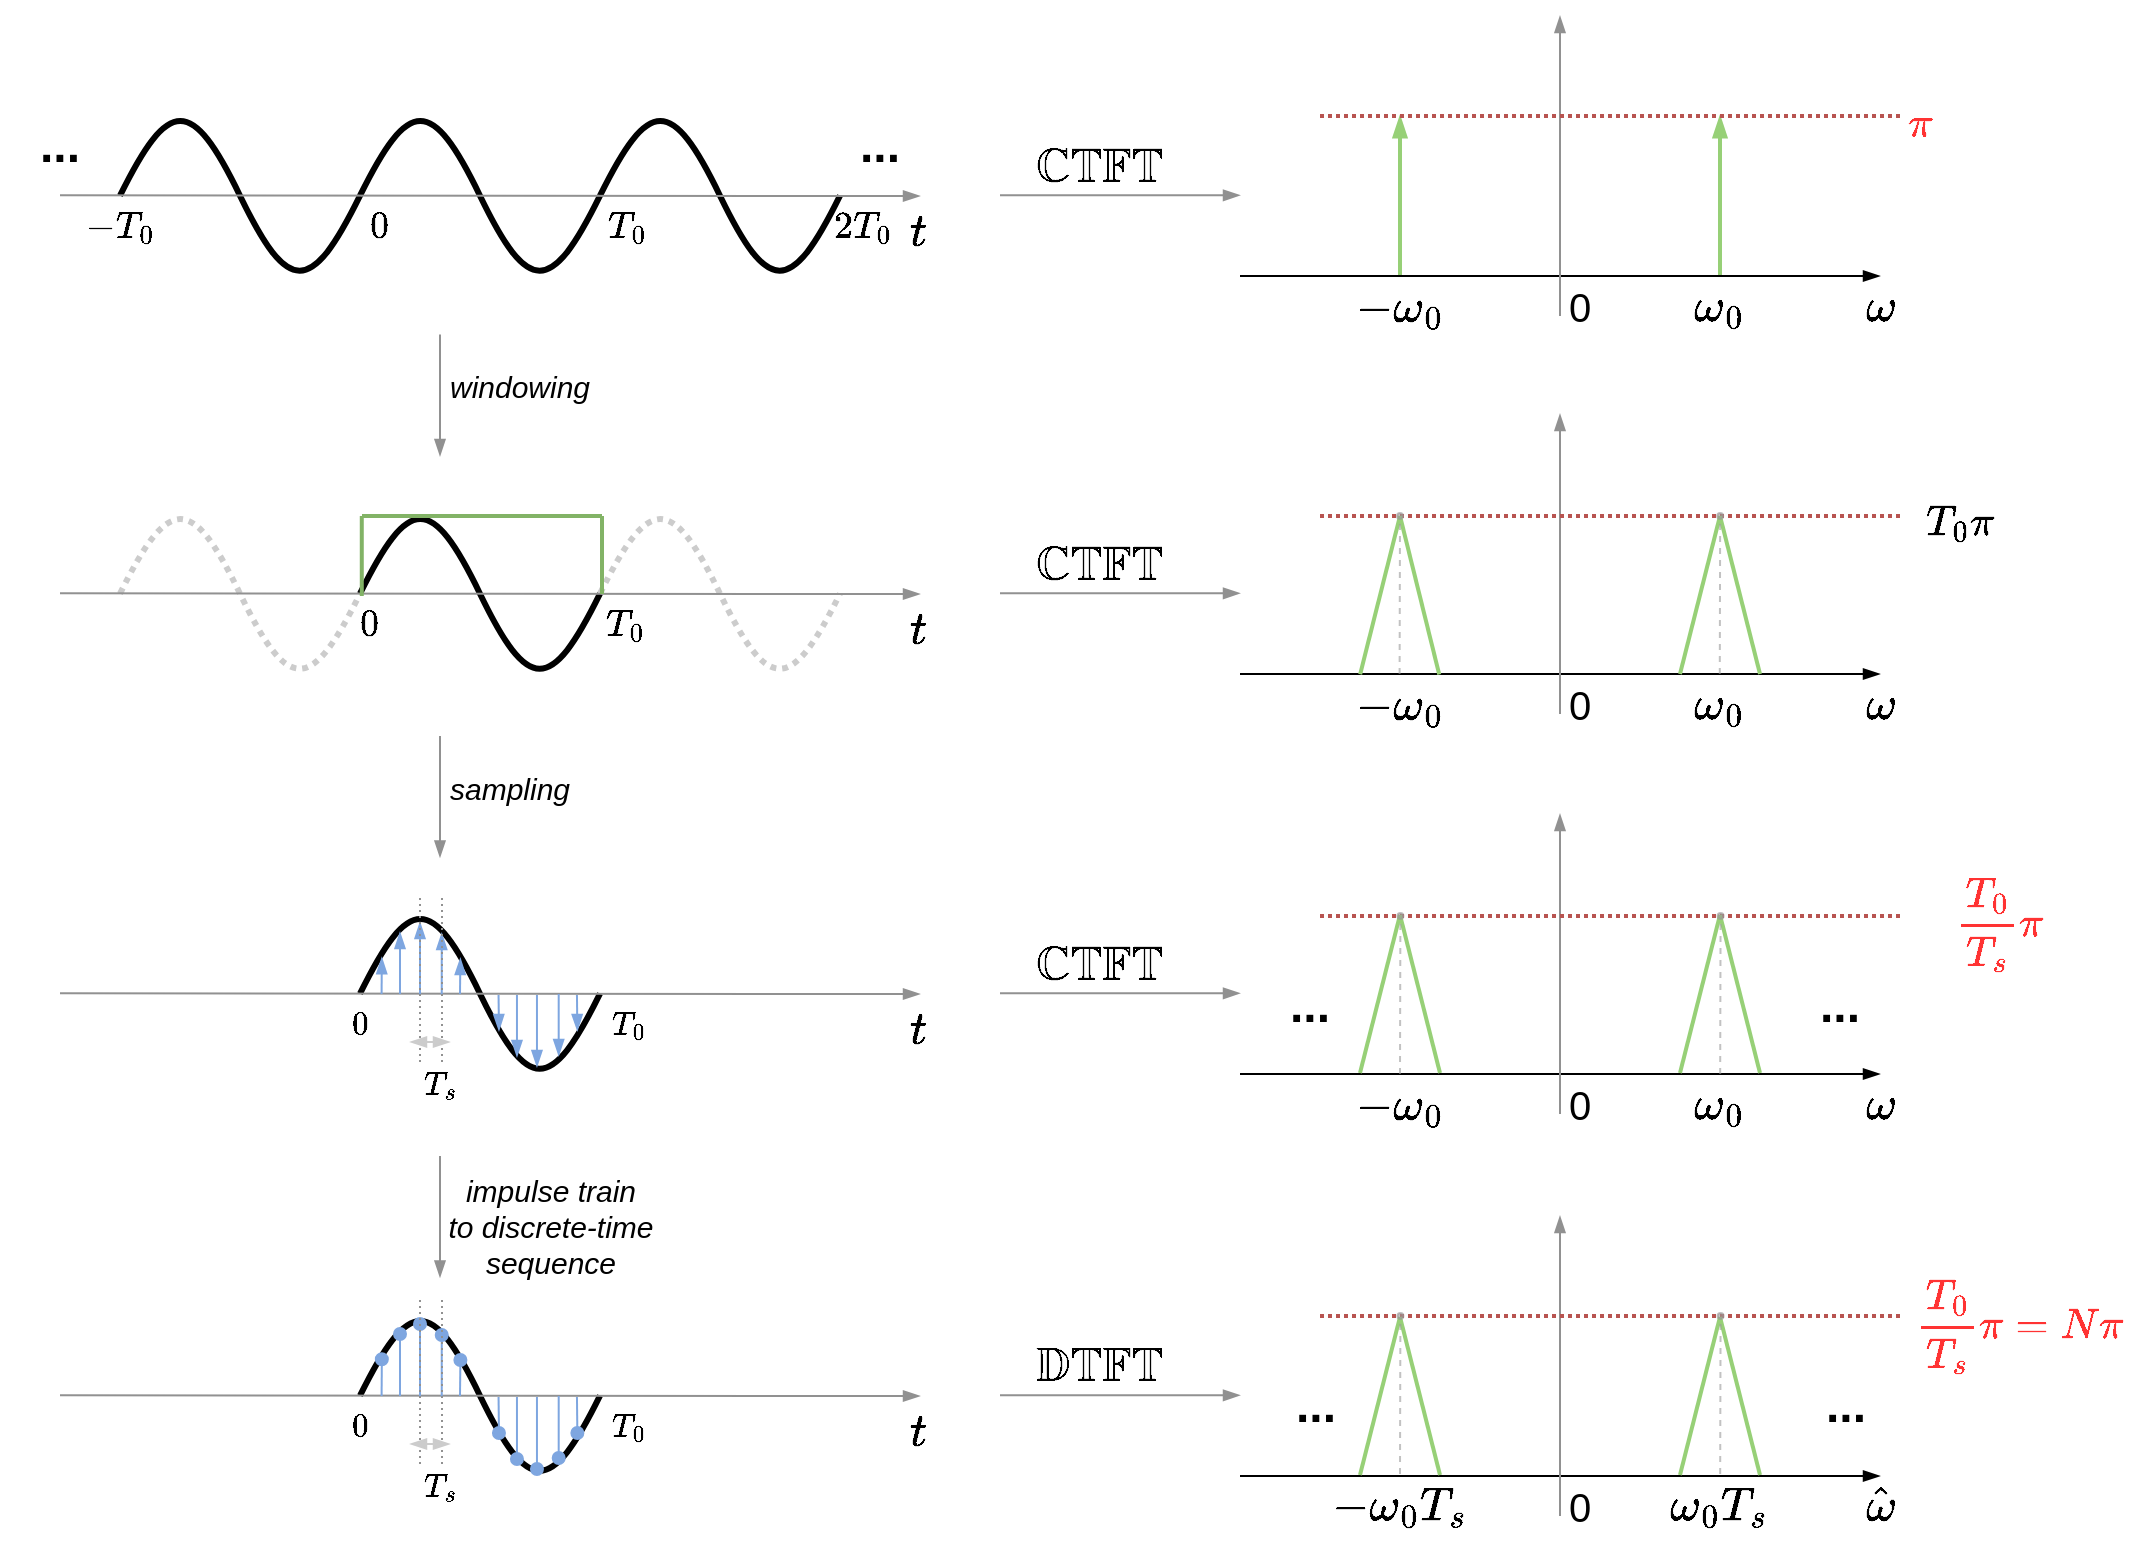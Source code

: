 <mxfile version="24.7.8">
  <diagram name="Page-1" id="kygFFd9STtXj5JH_N3mj">
    <mxGraphModel dx="1685" dy="1003" grid="1" gridSize="10" guides="1" tooltips="1" connect="1" arrows="1" fold="1" page="1" pageScale="1" pageWidth="850" pageHeight="1100" math="1" shadow="0">
      <root>
        <mxCell id="0" />
        <mxCell id="1" parent="0" />
        <mxCell id="BSecliJgVKlYDWdbfUVO-1" value="" style="pointerEvents=1;verticalLabelPosition=bottom;shadow=0;dashed=0;align=center;html=1;verticalAlign=top;shape=mxgraph.electrical.waveforms.sine_wave;strokeWidth=3;" parent="1" vertex="1">
          <mxGeometry x="80" y="230" width="120" height="100" as="geometry" />
        </mxCell>
        <mxCell id="BSecliJgVKlYDWdbfUVO-2" value="" style="pointerEvents=1;verticalLabelPosition=bottom;shadow=0;dashed=0;align=center;html=1;verticalAlign=top;shape=mxgraph.electrical.waveforms.sine_wave;strokeWidth=3;" parent="1" vertex="1">
          <mxGeometry x="200" y="230" width="120" height="100" as="geometry" />
        </mxCell>
        <mxCell id="BSecliJgVKlYDWdbfUVO-3" value="" style="pointerEvents=1;verticalLabelPosition=bottom;shadow=0;dashed=0;align=center;html=1;verticalAlign=top;shape=mxgraph.electrical.waveforms.sine_wave;strokeWidth=3;" parent="1" vertex="1">
          <mxGeometry x="320" y="230" width="120" height="100" as="geometry" />
        </mxCell>
        <mxCell id="BSecliJgVKlYDWdbfUVO-4" value="" style="endArrow=blockThin;html=1;rounded=0;endFill=1;strokeWidth=2;strokeColor=#97D077;" parent="1" edge="1">
          <mxGeometry width="50" height="50" relative="1" as="geometry">
            <mxPoint x="720" y="320" as="sourcePoint" />
            <mxPoint x="720" y="240" as="targetPoint" />
          </mxGeometry>
        </mxCell>
        <mxCell id="BSecliJgVKlYDWdbfUVO-5" value="" style="endArrow=blockThin;html=1;rounded=0;endFill=1;strokeWidth=2;strokeColor=#97D077;" parent="1" edge="1">
          <mxGeometry width="50" height="50" relative="1" as="geometry">
            <mxPoint x="880" y="320" as="sourcePoint" />
            <mxPoint x="880" y="240" as="targetPoint" />
          </mxGeometry>
        </mxCell>
        <mxCell id="BSecliJgVKlYDWdbfUVO-6" value="" style="endArrow=blockThin;html=1;rounded=0;endFill=1;" parent="1" edge="1">
          <mxGeometry width="50" height="50" relative="1" as="geometry">
            <mxPoint x="640" y="320" as="sourcePoint" />
            <mxPoint x="960" y="320" as="targetPoint" />
          </mxGeometry>
        </mxCell>
        <mxCell id="BSecliJgVKlYDWdbfUVO-7" value="" style="endArrow=blockThin;html=1;rounded=0;endFill=1;strokeColor=#919191;" parent="1" edge="1">
          <mxGeometry width="50" height="50" relative="1" as="geometry">
            <mxPoint x="520" y="279.66" as="sourcePoint" />
            <mxPoint x="640" y="279.66" as="targetPoint" />
          </mxGeometry>
        </mxCell>
        <mxCell id="BSecliJgVKlYDWdbfUVO-9" value="&lt;font color=&quot;#ff3333&quot; style=&quot;font-size: 18px;&quot;&gt;$$\pi$$&lt;/font&gt;" style="text;html=1;align=center;verticalAlign=middle;whiteSpace=wrap;rounded=0;" parent="1" vertex="1">
          <mxGeometry x="950" y="230" width="60" height="30" as="geometry" />
        </mxCell>
        <mxCell id="BSecliJgVKlYDWdbfUVO-10" value="" style="endArrow=blockThin;html=1;rounded=0;strokeColor=#919191;endFill=1;" parent="1" edge="1">
          <mxGeometry width="50" height="50" relative="1" as="geometry">
            <mxPoint x="800" y="340" as="sourcePoint" />
            <mxPoint x="800" y="190" as="targetPoint" />
          </mxGeometry>
        </mxCell>
        <mxCell id="BSecliJgVKlYDWdbfUVO-11" value="&lt;font style=&quot;font-size: 20px;&quot;&gt;0&lt;/font&gt;" style="text;html=1;align=center;verticalAlign=middle;whiteSpace=wrap;rounded=0;" parent="1" vertex="1">
          <mxGeometry x="780" y="320" width="60" height="30" as="geometry" />
        </mxCell>
        <mxCell id="BSecliJgVKlYDWdbfUVO-12" value="&lt;font style=&quot;font-size: 20px;&quot;&gt;$$-\omega_0$$&lt;/font&gt;" style="text;html=1;align=center;verticalAlign=middle;whiteSpace=wrap;rounded=0;" parent="1" vertex="1">
          <mxGeometry x="690" y="320" width="60" height="30" as="geometry" />
        </mxCell>
        <mxCell id="BSecliJgVKlYDWdbfUVO-13" value="&lt;font style=&quot;font-size: 20px;&quot;&gt;$$\omega_0$$&lt;/font&gt;" style="text;html=1;align=center;verticalAlign=middle;whiteSpace=wrap;rounded=0;" parent="1" vertex="1">
          <mxGeometry x="850" y="320" width="60" height="30" as="geometry" />
        </mxCell>
        <mxCell id="BSecliJgVKlYDWdbfUVO-14" value="&lt;font style=&quot;font-size: 20px;&quot;&gt;$$\omega$$&lt;/font&gt;" style="text;html=1;align=center;verticalAlign=middle;whiteSpace=wrap;rounded=0;" parent="1" vertex="1">
          <mxGeometry x="930" y="320" width="60" height="30" as="geometry" />
        </mxCell>
        <mxCell id="BSecliJgVKlYDWdbfUVO-15" value="" style="endArrow=blockThin;html=1;rounded=0;endFill=1;strokeColor=#919191;" parent="1" edge="1">
          <mxGeometry width="50" height="50" relative="1" as="geometry">
            <mxPoint x="50" y="279.66" as="sourcePoint" />
            <mxPoint x="480" y="280" as="targetPoint" />
          </mxGeometry>
        </mxCell>
        <mxCell id="BSecliJgVKlYDWdbfUVO-16" value="&lt;font style=&quot;font-size: 20px;&quot;&gt;$$t$$&lt;/font&gt;" style="text;html=1;align=center;verticalAlign=middle;whiteSpace=wrap;rounded=0;" parent="1" vertex="1">
          <mxGeometry x="449" y="282" width="60" height="30" as="geometry" />
        </mxCell>
        <mxCell id="BSecliJgVKlYDWdbfUVO-17" value="&lt;font style=&quot;font-size: 20px;&quot;&gt;$$\mathbb{CTFT}$$&lt;/font&gt;" style="text;html=1;align=center;verticalAlign=middle;whiteSpace=wrap;rounded=0;" parent="1" vertex="1">
          <mxGeometry x="540" y="250" width="60" height="30" as="geometry" />
        </mxCell>
        <mxCell id="BSecliJgVKlYDWdbfUVO-18" value="" style="pointerEvents=1;verticalLabelPosition=bottom;shadow=0;dashed=1;align=center;html=1;verticalAlign=top;shape=mxgraph.electrical.waveforms.sine_wave;strokeWidth=3;strokeColor=#CCCCCC;dashPattern=1 1;" parent="1" vertex="1">
          <mxGeometry x="80" y="429" width="120" height="100" as="geometry" />
        </mxCell>
        <mxCell id="BSecliJgVKlYDWdbfUVO-19" value="" style="pointerEvents=1;verticalLabelPosition=bottom;shadow=0;dashed=0;align=center;html=1;verticalAlign=top;shape=mxgraph.electrical.waveforms.sine_wave;strokeWidth=3;" parent="1" vertex="1">
          <mxGeometry x="200" y="429" width="120" height="100" as="geometry" />
        </mxCell>
        <mxCell id="BSecliJgVKlYDWdbfUVO-20" value="" style="pointerEvents=1;verticalLabelPosition=bottom;shadow=0;dashed=1;align=center;html=1;verticalAlign=top;shape=mxgraph.electrical.waveforms.sine_wave;strokeWidth=3;strokeColor=#CCCCCC;dashPattern=1 1;" parent="1" vertex="1">
          <mxGeometry x="320" y="429" width="120" height="100" as="geometry" />
        </mxCell>
        <mxCell id="BSecliJgVKlYDWdbfUVO-23" value="" style="endArrow=blockThin;html=1;rounded=0;endFill=1;" parent="1" edge="1">
          <mxGeometry width="50" height="50" relative="1" as="geometry">
            <mxPoint x="640" y="519" as="sourcePoint" />
            <mxPoint x="960" y="519" as="targetPoint" />
          </mxGeometry>
        </mxCell>
        <mxCell id="BSecliJgVKlYDWdbfUVO-24" value="" style="endArrow=blockThin;html=1;rounded=0;endFill=1;strokeColor=#919191;" parent="1" edge="1">
          <mxGeometry width="50" height="50" relative="1" as="geometry">
            <mxPoint x="520" y="478.66" as="sourcePoint" />
            <mxPoint x="640" y="478.66" as="targetPoint" />
          </mxGeometry>
        </mxCell>
        <mxCell id="BSecliJgVKlYDWdbfUVO-26" value="&lt;font style=&quot;font-size: 18px;&quot;&gt;$$T_0\pi$$&lt;/font&gt;" style="text;html=1;align=center;verticalAlign=middle;whiteSpace=wrap;rounded=0;" parent="1" vertex="1">
          <mxGeometry x="970" y="429" width="60" height="30" as="geometry" />
        </mxCell>
        <mxCell id="BSecliJgVKlYDWdbfUVO-27" value="" style="endArrow=blockThin;html=1;rounded=0;strokeColor=#919191;endFill=1;" parent="1" edge="1">
          <mxGeometry width="50" height="50" relative="1" as="geometry">
            <mxPoint x="800" y="539" as="sourcePoint" />
            <mxPoint x="800" y="389" as="targetPoint" />
          </mxGeometry>
        </mxCell>
        <mxCell id="BSecliJgVKlYDWdbfUVO-28" value="&lt;font style=&quot;font-size: 20px;&quot;&gt;0&lt;/font&gt;" style="text;html=1;align=center;verticalAlign=middle;whiteSpace=wrap;rounded=0;" parent="1" vertex="1">
          <mxGeometry x="780" y="519" width="60" height="30" as="geometry" />
        </mxCell>
        <mxCell id="BSecliJgVKlYDWdbfUVO-29" value="&lt;font style=&quot;font-size: 20px;&quot;&gt;$$-\omega_0$$&lt;/font&gt;" style="text;html=1;align=center;verticalAlign=middle;whiteSpace=wrap;rounded=0;" parent="1" vertex="1">
          <mxGeometry x="690" y="519" width="60" height="30" as="geometry" />
        </mxCell>
        <mxCell id="BSecliJgVKlYDWdbfUVO-30" value="&lt;font style=&quot;font-size: 20px;&quot;&gt;$$\omega_0$$&lt;/font&gt;" style="text;html=1;align=center;verticalAlign=middle;whiteSpace=wrap;rounded=0;" parent="1" vertex="1">
          <mxGeometry x="850" y="519" width="60" height="30" as="geometry" />
        </mxCell>
        <mxCell id="BSecliJgVKlYDWdbfUVO-31" value="&lt;font style=&quot;font-size: 20px;&quot;&gt;$$\omega$$&lt;/font&gt;" style="text;html=1;align=center;verticalAlign=middle;whiteSpace=wrap;rounded=0;" parent="1" vertex="1">
          <mxGeometry x="930" y="519" width="60" height="30" as="geometry" />
        </mxCell>
        <mxCell id="BSecliJgVKlYDWdbfUVO-32" value="" style="endArrow=blockThin;html=1;rounded=0;endFill=1;strokeColor=#919191;" parent="1" edge="1">
          <mxGeometry width="50" height="50" relative="1" as="geometry">
            <mxPoint x="50" y="478.66" as="sourcePoint" />
            <mxPoint x="480" y="479" as="targetPoint" />
          </mxGeometry>
        </mxCell>
        <mxCell id="BSecliJgVKlYDWdbfUVO-33" value="&lt;font style=&quot;font-size: 20px;&quot;&gt;$$t$$&lt;/font&gt;" style="text;html=1;align=center;verticalAlign=middle;whiteSpace=wrap;rounded=0;" parent="1" vertex="1">
          <mxGeometry x="449" y="481" width="60" height="30" as="geometry" />
        </mxCell>
        <mxCell id="BSecliJgVKlYDWdbfUVO-34" value="&lt;font style=&quot;font-size: 20px;&quot;&gt;$$\mathbb{CTFT}$$&lt;/font&gt;" style="text;html=1;align=center;verticalAlign=middle;whiteSpace=wrap;rounded=0;" parent="1" vertex="1">
          <mxGeometry x="540" y="449" width="60" height="30" as="geometry" />
        </mxCell>
        <mxCell id="BSecliJgVKlYDWdbfUVO-35" value="" style="endArrow=none;html=1;rounded=0;fillColor=#d5e8d4;strokeColor=#82b366;strokeWidth=2;" parent="1" edge="1">
          <mxGeometry width="50" height="50" relative="1" as="geometry">
            <mxPoint x="201" y="440" as="sourcePoint" />
            <mxPoint x="321" y="440" as="targetPoint" />
          </mxGeometry>
        </mxCell>
        <mxCell id="BSecliJgVKlYDWdbfUVO-37" value="" style="endArrow=none;html=1;rounded=0;fillColor=#d5e8d4;strokeColor=#82b366;strokeWidth=2;" parent="1" edge="1">
          <mxGeometry width="50" height="50" relative="1" as="geometry">
            <mxPoint x="200.89" y="480" as="sourcePoint" />
            <mxPoint x="200.89" y="440" as="targetPoint" />
          </mxGeometry>
        </mxCell>
        <mxCell id="BSecliJgVKlYDWdbfUVO-38" value="" style="endArrow=none;html=1;rounded=0;fillColor=#d5e8d4;strokeColor=#82b366;strokeWidth=2;" parent="1" edge="1">
          <mxGeometry width="50" height="50" relative="1" as="geometry">
            <mxPoint x="321" y="479" as="sourcePoint" />
            <mxPoint x="321" y="440" as="targetPoint" />
          </mxGeometry>
        </mxCell>
        <mxCell id="BSecliJgVKlYDWdbfUVO-39" value="&lt;font style=&quot;font-size: 16px;&quot;&gt;$$0$$&lt;/font&gt;" style="text;html=1;align=center;verticalAlign=middle;whiteSpace=wrap;rounded=0;" parent="1" vertex="1">
          <mxGeometry x="180" y="280" width="60" height="30" as="geometry" />
        </mxCell>
        <mxCell id="BSecliJgVKlYDWdbfUVO-41" value="&lt;font style=&quot;font-size: 16px;&quot;&gt;$$T_0$$&lt;/font&gt;" style="text;html=1;align=center;verticalAlign=middle;whiteSpace=wrap;rounded=0;" parent="1" vertex="1">
          <mxGeometry x="304" y="280" width="60" height="30" as="geometry" />
        </mxCell>
        <mxCell id="BSecliJgVKlYDWdbfUVO-43" value="&lt;font style=&quot;font-size: 16px;&quot;&gt;$$-T_0$$&lt;/font&gt;" style="text;html=1;align=center;verticalAlign=middle;whiteSpace=wrap;rounded=0;" parent="1" vertex="1">
          <mxGeometry x="50" y="280" width="60" height="30" as="geometry" />
        </mxCell>
        <mxCell id="BSecliJgVKlYDWdbfUVO-45" value="&lt;b style=&quot;&quot;&gt;&lt;font style=&quot;font-size: 24px;&quot;&gt;...&lt;/font&gt;&lt;/b&gt;" style="text;html=1;align=center;verticalAlign=middle;whiteSpace=wrap;rounded=0;" parent="1" vertex="1">
          <mxGeometry x="20" y="240" width="60" height="30" as="geometry" />
        </mxCell>
        <mxCell id="BSecliJgVKlYDWdbfUVO-46" value="&lt;b style=&quot;&quot;&gt;&lt;font style=&quot;font-size: 24px;&quot;&gt;...&lt;/font&gt;&lt;/b&gt;" style="text;html=1;align=center;verticalAlign=middle;whiteSpace=wrap;rounded=0;" parent="1" vertex="1">
          <mxGeometry x="430" y="240" width="60" height="30" as="geometry" />
        </mxCell>
        <mxCell id="BSecliJgVKlYDWdbfUVO-47" value="&lt;font style=&quot;font-size: 16px;&quot;&gt;$$0$$&lt;/font&gt;" style="text;html=1;align=center;verticalAlign=middle;whiteSpace=wrap;rounded=0;" parent="1" vertex="1">
          <mxGeometry x="175" y="479" width="60" height="30" as="geometry" />
        </mxCell>
        <mxCell id="BSecliJgVKlYDWdbfUVO-48" value="&lt;font style=&quot;font-size: 16px;&quot;&gt;$$T_0$$&lt;/font&gt;" style="text;html=1;align=center;verticalAlign=middle;whiteSpace=wrap;rounded=0;" parent="1" vertex="1">
          <mxGeometry x="303" y="479" width="60" height="30" as="geometry" />
        </mxCell>
        <mxCell id="BSecliJgVKlYDWdbfUVO-49" value="" style="endArrow=blockThin;html=1;rounded=0;endFill=1;strokeColor=#919191;" parent="1" edge="1">
          <mxGeometry width="50" height="50" relative="1" as="geometry">
            <mxPoint x="240" y="349.31" as="sourcePoint" />
            <mxPoint x="240" y="410" as="targetPoint" />
          </mxGeometry>
        </mxCell>
        <mxCell id="BSecliJgVKlYDWdbfUVO-50" value="&lt;font style=&quot;font-size: 15px;&quot;&gt;&lt;i&gt;windowing&lt;/i&gt;&lt;/font&gt;" style="text;html=1;align=center;verticalAlign=middle;whiteSpace=wrap;rounded=0;" parent="1" vertex="1">
          <mxGeometry x="250" y="360" width="60" height="30" as="geometry" />
        </mxCell>
        <mxCell id="BSecliJgVKlYDWdbfUVO-75" value="" style="pointerEvents=1;verticalLabelPosition=bottom;shadow=0;dashed=0;align=center;html=1;verticalAlign=top;shape=mxgraph.electrical.waveforms.sine_wave;strokeWidth=3;" parent="1" vertex="1">
          <mxGeometry x="200" y="629" width="120" height="100" as="geometry" />
        </mxCell>
        <mxCell id="BSecliJgVKlYDWdbfUVO-79" value="" style="endArrow=blockThin;html=1;rounded=0;endFill=1;" parent="1" edge="1">
          <mxGeometry width="50" height="50" relative="1" as="geometry">
            <mxPoint x="640" y="719" as="sourcePoint" />
            <mxPoint x="960" y="719" as="targetPoint" />
          </mxGeometry>
        </mxCell>
        <mxCell id="BSecliJgVKlYDWdbfUVO-80" value="" style="endArrow=blockThin;html=1;rounded=0;endFill=1;strokeColor=#919191;" parent="1" edge="1">
          <mxGeometry width="50" height="50" relative="1" as="geometry">
            <mxPoint x="520" y="678.66" as="sourcePoint" />
            <mxPoint x="640" y="678.66" as="targetPoint" />
          </mxGeometry>
        </mxCell>
        <mxCell id="BSecliJgVKlYDWdbfUVO-83" value="" style="endArrow=blockThin;html=1;rounded=0;strokeColor=#919191;endFill=1;" parent="1" edge="1">
          <mxGeometry width="50" height="50" relative="1" as="geometry">
            <mxPoint x="800" y="739" as="sourcePoint" />
            <mxPoint x="800" y="589" as="targetPoint" />
          </mxGeometry>
        </mxCell>
        <mxCell id="BSecliJgVKlYDWdbfUVO-84" value="&lt;font style=&quot;font-size: 20px;&quot;&gt;0&lt;/font&gt;" style="text;html=1;align=center;verticalAlign=middle;whiteSpace=wrap;rounded=0;" parent="1" vertex="1">
          <mxGeometry x="780" y="719" width="60" height="30" as="geometry" />
        </mxCell>
        <mxCell id="BSecliJgVKlYDWdbfUVO-85" value="&lt;font style=&quot;font-size: 20px;&quot;&gt;$$-\omega_0$$&lt;/font&gt;" style="text;html=1;align=center;verticalAlign=middle;whiteSpace=wrap;rounded=0;" parent="1" vertex="1">
          <mxGeometry x="690" y="719" width="60" height="30" as="geometry" />
        </mxCell>
        <mxCell id="BSecliJgVKlYDWdbfUVO-86" value="&lt;font style=&quot;font-size: 20px;&quot;&gt;$$\omega_0$$&lt;/font&gt;" style="text;html=1;align=center;verticalAlign=middle;whiteSpace=wrap;rounded=0;" parent="1" vertex="1">
          <mxGeometry x="850" y="719" width="60" height="30" as="geometry" />
        </mxCell>
        <mxCell id="BSecliJgVKlYDWdbfUVO-87" value="&lt;font style=&quot;font-size: 20px;&quot;&gt;$$\omega$$&lt;/font&gt;" style="text;html=1;align=center;verticalAlign=middle;whiteSpace=wrap;rounded=0;" parent="1" vertex="1">
          <mxGeometry x="930" y="719" width="60" height="30" as="geometry" />
        </mxCell>
        <mxCell id="BSecliJgVKlYDWdbfUVO-88" value="" style="endArrow=blockThin;html=1;rounded=0;endFill=1;strokeColor=#919191;" parent="1" edge="1">
          <mxGeometry width="50" height="50" relative="1" as="geometry">
            <mxPoint x="50" y="678.66" as="sourcePoint" />
            <mxPoint x="480" y="679" as="targetPoint" />
          </mxGeometry>
        </mxCell>
        <mxCell id="BSecliJgVKlYDWdbfUVO-89" value="&lt;font style=&quot;font-size: 20px;&quot;&gt;$$t$$&lt;/font&gt;" style="text;html=1;align=center;verticalAlign=middle;whiteSpace=wrap;rounded=0;" parent="1" vertex="1">
          <mxGeometry x="449" y="681" width="60" height="30" as="geometry" />
        </mxCell>
        <mxCell id="BSecliJgVKlYDWdbfUVO-90" value="&lt;font style=&quot;font-size: 20px;&quot;&gt;$$\mathbb{CTFT}$$&lt;/font&gt;" style="text;html=1;align=center;verticalAlign=middle;whiteSpace=wrap;rounded=0;" parent="1" vertex="1">
          <mxGeometry x="540" y="649" width="60" height="30" as="geometry" />
        </mxCell>
        <mxCell id="BSecliJgVKlYDWdbfUVO-94" value="&lt;font style=&quot;font-size: 14px;&quot;&gt;$$0$$&lt;/font&gt;" style="text;html=1;align=center;verticalAlign=middle;whiteSpace=wrap;rounded=0;" parent="1" vertex="1">
          <mxGeometry x="170" y="679" width="60" height="30" as="geometry" />
        </mxCell>
        <mxCell id="BSecliJgVKlYDWdbfUVO-95" value="&lt;font style=&quot;font-size: 14px;&quot;&gt;$$T_0$$&lt;/font&gt;" style="text;html=1;align=center;verticalAlign=middle;whiteSpace=wrap;rounded=0;" parent="1" vertex="1">
          <mxGeometry x="305" y="679" width="60" height="30" as="geometry" />
        </mxCell>
        <mxCell id="BSecliJgVKlYDWdbfUVO-96" value="" style="endArrow=blockThin;html=1;rounded=0;endFill=1;strokeColor=#7EA6E0;entryX=0.091;entryY=0.316;entryDx=0;entryDy=0;entryPerimeter=0;" parent="1" target="BSecliJgVKlYDWdbfUVO-75" edge="1">
          <mxGeometry width="50" height="50" relative="1" as="geometry">
            <mxPoint x="210.8" y="679" as="sourcePoint" />
            <mxPoint x="210.8" y="645" as="targetPoint" />
          </mxGeometry>
        </mxCell>
        <mxCell id="BSecliJgVKlYDWdbfUVO-97" value="" style="endArrow=blockThin;html=1;rounded=0;endFill=1;strokeColor=#7EA6E0;" parent="1" edge="1">
          <mxGeometry width="50" height="50" relative="1" as="geometry">
            <mxPoint x="220" y="679" as="sourcePoint" />
            <mxPoint x="220" y="648" as="targetPoint" />
          </mxGeometry>
        </mxCell>
        <mxCell id="BSecliJgVKlYDWdbfUVO-98" value="" style="endArrow=blockThin;html=1;rounded=0;endFill=1;strokeColor=#7EA6E0;exitX=0;exitY=0;exitDx=0;exitDy=0;startSize=1;" parent="1" edge="1">
          <mxGeometry width="50" height="50" relative="1" as="geometry">
            <mxPoint x="230" y="679" as="sourcePoint" />
            <mxPoint x="230" y="643" as="targetPoint" />
          </mxGeometry>
        </mxCell>
        <mxCell id="BSecliJgVKlYDWdbfUVO-99" value="" style="endArrow=blockThin;html=1;rounded=0;endFill=1;strokeColor=#7EA6E0;" parent="1" edge="1">
          <mxGeometry width="50" height="50" relative="1" as="geometry">
            <mxPoint x="240.87" y="679.5" as="sourcePoint" />
            <mxPoint x="240.87" y="648.5" as="targetPoint" />
          </mxGeometry>
        </mxCell>
        <mxCell id="BSecliJgVKlYDWdbfUVO-100" value="" style="endArrow=blockThin;html=1;rounded=0;endFill=1;strokeColor=#7EA6E0;entryX=0.091;entryY=0.316;entryDx=0;entryDy=0;entryPerimeter=0;" parent="1" edge="1">
          <mxGeometry width="50" height="50" relative="1" as="geometry">
            <mxPoint x="250" y="679" as="sourcePoint" />
            <mxPoint x="250.2" y="661" as="targetPoint" />
          </mxGeometry>
        </mxCell>
        <mxCell id="BSecliJgVKlYDWdbfUVO-101" value="" style="endArrow=blockThin;html=1;rounded=0;endFill=1;strokeColor=#7EA6E0;entryX=0.091;entryY=0.316;entryDx=0;entryDy=0;entryPerimeter=0;" parent="1" edge="1">
          <mxGeometry width="50" height="50" relative="1" as="geometry">
            <mxPoint x="269.28" y="679.5" as="sourcePoint" />
            <mxPoint x="269.48" y="697.5" as="targetPoint" />
          </mxGeometry>
        </mxCell>
        <mxCell id="BSecliJgVKlYDWdbfUVO-102" value="" style="endArrow=blockThin;html=1;rounded=0;endFill=1;strokeColor=#7EA6E0;" parent="1" edge="1">
          <mxGeometry width="50" height="50" relative="1" as="geometry">
            <mxPoint x="278.48" y="679.5" as="sourcePoint" />
            <mxPoint x="278.48" y="710.5" as="targetPoint" />
          </mxGeometry>
        </mxCell>
        <mxCell id="BSecliJgVKlYDWdbfUVO-103" value="" style="endArrow=blockThin;html=1;rounded=0;endFill=1;strokeColor=#7EA6E0;exitX=0;exitY=0;exitDx=0;exitDy=0;startSize=1;" parent="1" edge="1">
          <mxGeometry width="50" height="50" relative="1" as="geometry">
            <mxPoint x="288.48" y="679.5" as="sourcePoint" />
            <mxPoint x="288.48" y="715.5" as="targetPoint" />
          </mxGeometry>
        </mxCell>
        <mxCell id="BSecliJgVKlYDWdbfUVO-104" value="" style="endArrow=blockThin;html=1;rounded=0;endFill=1;strokeColor=#7EA6E0;" parent="1" edge="1">
          <mxGeometry width="50" height="50" relative="1" as="geometry">
            <mxPoint x="299.35" y="679.0" as="sourcePoint" />
            <mxPoint x="299.35" y="710.0" as="targetPoint" />
          </mxGeometry>
        </mxCell>
        <mxCell id="BSecliJgVKlYDWdbfUVO-105" value="" style="endArrow=blockThin;html=1;rounded=0;endFill=1;strokeColor=#7EA6E0;entryX=0.091;entryY=0.316;entryDx=0;entryDy=0;entryPerimeter=0;" parent="1" edge="1">
          <mxGeometry width="50" height="50" relative="1" as="geometry">
            <mxPoint x="308.48" y="679.5" as="sourcePoint" />
            <mxPoint x="308.68" y="697.5" as="targetPoint" />
          </mxGeometry>
        </mxCell>
        <mxCell id="BSecliJgVKlYDWdbfUVO-106" value="" style="endArrow=none;html=1;rounded=0;strokeColor=#919191;endFill=0;dashed=1;dashPattern=1 2;" parent="1" edge="1">
          <mxGeometry width="50" height="50" relative="1" as="geometry">
            <mxPoint x="230" y="713" as="sourcePoint" />
            <mxPoint x="230" y="629" as="targetPoint" />
          </mxGeometry>
        </mxCell>
        <mxCell id="BSecliJgVKlYDWdbfUVO-107" value="" style="endArrow=none;html=1;rounded=0;strokeColor=#919191;endFill=0;dashed=1;dashPattern=1 2;" parent="1" edge="1">
          <mxGeometry width="50" height="50" relative="1" as="geometry">
            <mxPoint x="241" y="713" as="sourcePoint" />
            <mxPoint x="241" y="629" as="targetPoint" />
          </mxGeometry>
        </mxCell>
        <mxCell id="BSecliJgVKlYDWdbfUVO-108" value="" style="endArrow=blockThin;startArrow=blockThin;html=1;rounded=0;endFill=1;startFill=1;strokeColor=#CCCCCC;" parent="1" edge="1">
          <mxGeometry width="50" height="50" relative="1" as="geometry">
            <mxPoint x="225" y="703" as="sourcePoint" />
            <mxPoint x="245" y="703" as="targetPoint" />
          </mxGeometry>
        </mxCell>
        <mxCell id="BSecliJgVKlYDWdbfUVO-109" value="&lt;font style=&quot;font-size: 14px;&quot;&gt;$$T_s$$&lt;/font&gt;" style="text;html=1;align=center;verticalAlign=middle;whiteSpace=wrap;rounded=0;" parent="1" vertex="1">
          <mxGeometry x="210" y="709" width="60" height="30" as="geometry" />
        </mxCell>
        <mxCell id="BSecliJgVKlYDWdbfUVO-111" value="" style="pointerEvents=1;verticalLabelPosition=bottom;shadow=0;dashed=0;align=center;html=1;verticalAlign=top;shape=mxgraph.electrical.waveforms.sine_wave;strokeWidth=3;" parent="1" vertex="1">
          <mxGeometry x="200" y="830" width="120" height="100" as="geometry" />
        </mxCell>
        <mxCell id="BSecliJgVKlYDWdbfUVO-114" value="" style="endArrow=blockThin;html=1;rounded=0;endFill=1;" parent="1" edge="1">
          <mxGeometry width="50" height="50" relative="1" as="geometry">
            <mxPoint x="640" y="920" as="sourcePoint" />
            <mxPoint x="960" y="920" as="targetPoint" />
          </mxGeometry>
        </mxCell>
        <mxCell id="BSecliJgVKlYDWdbfUVO-115" value="" style="endArrow=blockThin;html=1;rounded=0;endFill=1;strokeColor=#919191;" parent="1" edge="1">
          <mxGeometry width="50" height="50" relative="1" as="geometry">
            <mxPoint x="520" y="879.66" as="sourcePoint" />
            <mxPoint x="640" y="879.66" as="targetPoint" />
          </mxGeometry>
        </mxCell>
        <mxCell id="BSecliJgVKlYDWdbfUVO-116" value="&lt;font color=&quot;#ff3333&quot; style=&quot;font-size: 18px;&quot;&gt;$$\frac{T_0}{T_s}\pi=N\pi$$&lt;/font&gt;" style="text;html=1;align=center;verticalAlign=middle;whiteSpace=wrap;rounded=0;" parent="1" vertex="1">
          <mxGeometry x="1000" y="830" width="60" height="30" as="geometry" />
        </mxCell>
        <mxCell id="BSecliJgVKlYDWdbfUVO-117" value="" style="endArrow=blockThin;html=1;rounded=0;strokeColor=#919191;endFill=1;" parent="1" edge="1">
          <mxGeometry width="50" height="50" relative="1" as="geometry">
            <mxPoint x="800" y="940" as="sourcePoint" />
            <mxPoint x="800" y="790" as="targetPoint" />
          </mxGeometry>
        </mxCell>
        <mxCell id="BSecliJgVKlYDWdbfUVO-118" value="&lt;font style=&quot;font-size: 20px;&quot;&gt;0&lt;/font&gt;" style="text;html=1;align=center;verticalAlign=middle;whiteSpace=wrap;rounded=0;" parent="1" vertex="1">
          <mxGeometry x="780" y="920" width="60" height="30" as="geometry" />
        </mxCell>
        <mxCell id="BSecliJgVKlYDWdbfUVO-119" value="&lt;font style=&quot;font-size: 20px;&quot;&gt;$$-\omega_0T_s$$&lt;/font&gt;" style="text;html=1;align=center;verticalAlign=middle;whiteSpace=wrap;rounded=0;" parent="1" vertex="1">
          <mxGeometry x="690" y="920" width="60" height="30" as="geometry" />
        </mxCell>
        <mxCell id="BSecliJgVKlYDWdbfUVO-120" value="&lt;span style=&quot;font-size: 20px;&quot;&gt;$$\omega_0T_s$$&lt;/span&gt;" style="text;html=1;align=center;verticalAlign=middle;whiteSpace=wrap;rounded=0;" parent="1" vertex="1">
          <mxGeometry x="850" y="920" width="60" height="30" as="geometry" />
        </mxCell>
        <mxCell id="BSecliJgVKlYDWdbfUVO-121" value="&lt;font style=&quot;font-size: 20px;&quot;&gt;$$\hat{\omega}$$&lt;/font&gt;" style="text;html=1;align=center;verticalAlign=middle;whiteSpace=wrap;rounded=0;" parent="1" vertex="1">
          <mxGeometry x="930" y="920" width="60" height="30" as="geometry" />
        </mxCell>
        <mxCell id="BSecliJgVKlYDWdbfUVO-122" value="" style="endArrow=blockThin;html=1;rounded=0;endFill=1;strokeColor=#919191;" parent="1" edge="1">
          <mxGeometry width="50" height="50" relative="1" as="geometry">
            <mxPoint x="50" y="879.66" as="sourcePoint" />
            <mxPoint x="480" y="880" as="targetPoint" />
          </mxGeometry>
        </mxCell>
        <mxCell id="BSecliJgVKlYDWdbfUVO-123" value="&lt;font style=&quot;font-size: 20px;&quot;&gt;$$t$$&lt;/font&gt;" style="text;html=1;align=center;verticalAlign=middle;whiteSpace=wrap;rounded=0;" parent="1" vertex="1">
          <mxGeometry x="449" y="882" width="60" height="30" as="geometry" />
        </mxCell>
        <mxCell id="BSecliJgVKlYDWdbfUVO-124" value="&lt;font style=&quot;font-size: 20px;&quot;&gt;$$\mathbb{DTFT}$$&lt;/font&gt;" style="text;html=1;align=center;verticalAlign=middle;whiteSpace=wrap;rounded=0;" parent="1" vertex="1">
          <mxGeometry x="540" y="850" width="60" height="30" as="geometry" />
        </mxCell>
        <mxCell id="BSecliJgVKlYDWdbfUVO-125" value="&lt;font style=&quot;font-size: 14px;&quot;&gt;$$0$$&lt;/font&gt;" style="text;html=1;align=center;verticalAlign=middle;whiteSpace=wrap;rounded=0;" parent="1" vertex="1">
          <mxGeometry x="170" y="880" width="60" height="30" as="geometry" />
        </mxCell>
        <mxCell id="BSecliJgVKlYDWdbfUVO-126" value="&lt;font style=&quot;font-size: 14px;&quot;&gt;$$T_0$$&lt;/font&gt;" style="text;html=1;align=center;verticalAlign=middle;whiteSpace=wrap;rounded=0;" parent="1" vertex="1">
          <mxGeometry x="305" y="880" width="60" height="30" as="geometry" />
        </mxCell>
        <mxCell id="BSecliJgVKlYDWdbfUVO-127" value="" style="endArrow=oval;html=1;rounded=0;endFill=1;strokeColor=#7EA6E0;entryX=0.091;entryY=0.316;entryDx=0;entryDy=0;entryPerimeter=0;" parent="1" target="BSecliJgVKlYDWdbfUVO-111" edge="1">
          <mxGeometry width="50" height="50" relative="1" as="geometry">
            <mxPoint x="210.8" y="880" as="sourcePoint" />
            <mxPoint x="210.8" y="846" as="targetPoint" />
          </mxGeometry>
        </mxCell>
        <mxCell id="BSecliJgVKlYDWdbfUVO-128" value="" style="endArrow=oval;html=1;rounded=0;endFill=1;strokeColor=#7EA6E0;" parent="1" edge="1">
          <mxGeometry width="50" height="50" relative="1" as="geometry">
            <mxPoint x="220" y="880" as="sourcePoint" />
            <mxPoint x="220" y="849" as="targetPoint" />
          </mxGeometry>
        </mxCell>
        <mxCell id="BSecliJgVKlYDWdbfUVO-129" value="" style="endArrow=oval;html=1;rounded=0;endFill=1;strokeColor=#7EA6E0;exitX=0;exitY=0;exitDx=0;exitDy=0;startSize=1;" parent="1" edge="1">
          <mxGeometry width="50" height="50" relative="1" as="geometry">
            <mxPoint x="230" y="880" as="sourcePoint" />
            <mxPoint x="230" y="844" as="targetPoint" />
          </mxGeometry>
        </mxCell>
        <mxCell id="BSecliJgVKlYDWdbfUVO-130" value="" style="endArrow=oval;html=1;rounded=0;endFill=1;strokeColor=#7EA6E0;" parent="1" edge="1">
          <mxGeometry width="50" height="50" relative="1" as="geometry">
            <mxPoint x="240.87" y="880.5" as="sourcePoint" />
            <mxPoint x="240.87" y="849.5" as="targetPoint" />
          </mxGeometry>
        </mxCell>
        <mxCell id="BSecliJgVKlYDWdbfUVO-131" value="" style="endArrow=oval;html=1;rounded=0;endFill=1;strokeColor=#7EA6E0;entryX=0.091;entryY=0.316;entryDx=0;entryDy=0;entryPerimeter=0;" parent="1" edge="1">
          <mxGeometry width="50" height="50" relative="1" as="geometry">
            <mxPoint x="250" y="880" as="sourcePoint" />
            <mxPoint x="250.2" y="862" as="targetPoint" />
          </mxGeometry>
        </mxCell>
        <mxCell id="BSecliJgVKlYDWdbfUVO-132" value="" style="endArrow=oval;html=1;rounded=0;endFill=1;strokeColor=#7EA6E0;entryX=0.091;entryY=0.316;entryDx=0;entryDy=0;entryPerimeter=0;" parent="1" edge="1">
          <mxGeometry width="50" height="50" relative="1" as="geometry">
            <mxPoint x="269.28" y="880.5" as="sourcePoint" />
            <mxPoint x="269.48" y="898.5" as="targetPoint" />
          </mxGeometry>
        </mxCell>
        <mxCell id="BSecliJgVKlYDWdbfUVO-133" value="" style="endArrow=oval;html=1;rounded=0;endFill=1;strokeColor=#7EA6E0;" parent="1" edge="1">
          <mxGeometry width="50" height="50" relative="1" as="geometry">
            <mxPoint x="278.48" y="880.5" as="sourcePoint" />
            <mxPoint x="278.48" y="911.5" as="targetPoint" />
          </mxGeometry>
        </mxCell>
        <mxCell id="BSecliJgVKlYDWdbfUVO-134" value="" style="endArrow=oval;html=1;rounded=0;endFill=1;strokeColor=#7EA6E0;exitX=0;exitY=0;exitDx=0;exitDy=0;startSize=1;" parent="1" edge="1">
          <mxGeometry width="50" height="50" relative="1" as="geometry">
            <mxPoint x="288.48" y="880.5" as="sourcePoint" />
            <mxPoint x="288.48" y="916.5" as="targetPoint" />
          </mxGeometry>
        </mxCell>
        <mxCell id="BSecliJgVKlYDWdbfUVO-135" value="" style="endArrow=oval;html=1;rounded=0;endFill=1;strokeColor=#7EA6E0;" parent="1" edge="1">
          <mxGeometry width="50" height="50" relative="1" as="geometry">
            <mxPoint x="299.35" y="880.0" as="sourcePoint" />
            <mxPoint x="299.35" y="911.0" as="targetPoint" />
          </mxGeometry>
        </mxCell>
        <mxCell id="BSecliJgVKlYDWdbfUVO-136" value="" style="endArrow=oval;html=1;rounded=0;endFill=1;strokeColor=#7EA6E0;entryX=0.091;entryY=0.316;entryDx=0;entryDy=0;entryPerimeter=0;" parent="1" edge="1">
          <mxGeometry width="50" height="50" relative="1" as="geometry">
            <mxPoint x="308.48" y="880.5" as="sourcePoint" />
            <mxPoint x="308.68" y="898.5" as="targetPoint" />
          </mxGeometry>
        </mxCell>
        <mxCell id="BSecliJgVKlYDWdbfUVO-137" value="" style="endArrow=none;html=1;rounded=0;strokeColor=#919191;endFill=0;dashed=1;dashPattern=1 2;" parent="1" edge="1">
          <mxGeometry width="50" height="50" relative="1" as="geometry">
            <mxPoint x="230" y="914" as="sourcePoint" />
            <mxPoint x="230" y="830" as="targetPoint" />
          </mxGeometry>
        </mxCell>
        <mxCell id="BSecliJgVKlYDWdbfUVO-138" value="" style="endArrow=none;html=1;rounded=0;strokeColor=#919191;endFill=0;dashed=1;dashPattern=1 2;" parent="1" edge="1">
          <mxGeometry width="50" height="50" relative="1" as="geometry">
            <mxPoint x="241" y="914" as="sourcePoint" />
            <mxPoint x="241" y="830" as="targetPoint" />
          </mxGeometry>
        </mxCell>
        <mxCell id="BSecliJgVKlYDWdbfUVO-139" value="" style="endArrow=blockThin;startArrow=blockThin;html=1;rounded=0;endFill=1;startFill=1;strokeColor=#CCCCCC;" parent="1" edge="1">
          <mxGeometry width="50" height="50" relative="1" as="geometry">
            <mxPoint x="225" y="904" as="sourcePoint" />
            <mxPoint x="245" y="904" as="targetPoint" />
          </mxGeometry>
        </mxCell>
        <mxCell id="BSecliJgVKlYDWdbfUVO-140" value="&lt;font style=&quot;font-size: 14px;&quot;&gt;$$T_s$$&lt;/font&gt;" style="text;html=1;align=center;verticalAlign=middle;whiteSpace=wrap;rounded=0;" parent="1" vertex="1">
          <mxGeometry x="210" y="910" width="60" height="30" as="geometry" />
        </mxCell>
        <mxCell id="BSecliJgVKlYDWdbfUVO-142" value="" style="endArrow=none;html=1;rounded=0;endFill=0;strokeColor=#b85450;dashed=1;dashPattern=1 1;fillColor=#f8cecc;strokeWidth=2;" parent="1" edge="1">
          <mxGeometry width="50" height="50" relative="1" as="geometry">
            <mxPoint x="680" y="840.0" as="sourcePoint" />
            <mxPoint x="970" y="840" as="targetPoint" />
          </mxGeometry>
        </mxCell>
        <mxCell id="BSecliJgVKlYDWdbfUVO-143" value="" style="endArrow=none;html=1;rounded=0;endFill=0;strokeColor=#b85450;dashed=1;dashPattern=1 1;fillColor=#f8cecc;strokeWidth=2;" parent="1" edge="1">
          <mxGeometry width="50" height="50" relative="1" as="geometry">
            <mxPoint x="680" y="240.0" as="sourcePoint" />
            <mxPoint x="970" y="240" as="targetPoint" />
          </mxGeometry>
        </mxCell>
        <mxCell id="BSecliJgVKlYDWdbfUVO-144" value="" style="endArrow=none;html=1;rounded=0;endFill=0;strokeColor=#b85450;dashed=1;dashPattern=1 1;fillColor=#f8cecc;strokeWidth=2;" parent="1" edge="1">
          <mxGeometry width="50" height="50" relative="1" as="geometry">
            <mxPoint x="680" y="440.0" as="sourcePoint" />
            <mxPoint x="970" y="440" as="targetPoint" />
          </mxGeometry>
        </mxCell>
        <mxCell id="BSecliJgVKlYDWdbfUVO-145" value="" style="endArrow=none;html=1;rounded=0;endFill=0;strokeColor=#b85450;dashed=1;dashPattern=1 1;fillColor=#f8cecc;strokeWidth=2;" parent="1" edge="1">
          <mxGeometry width="50" height="50" relative="1" as="geometry">
            <mxPoint x="680" y="640.0" as="sourcePoint" />
            <mxPoint x="970" y="640" as="targetPoint" />
          </mxGeometry>
        </mxCell>
        <mxCell id="BSecliJgVKlYDWdbfUVO-146" value="&lt;font style=&quot;font-size: 16px;&quot;&gt;$$2T_0$$&lt;/font&gt;" style="text;html=1;align=center;verticalAlign=middle;whiteSpace=wrap;rounded=0;" parent="1" vertex="1">
          <mxGeometry x="422" y="280" width="60" height="30" as="geometry" />
        </mxCell>
        <mxCell id="BSecliJgVKlYDWdbfUVO-147" value="" style="endArrow=blockThin;html=1;rounded=0;endFill=1;strokeColor=#919191;" parent="1" edge="1">
          <mxGeometry width="50" height="50" relative="1" as="geometry">
            <mxPoint x="240" y="550" as="sourcePoint" />
            <mxPoint x="240" y="610.69" as="targetPoint" />
          </mxGeometry>
        </mxCell>
        <mxCell id="BSecliJgVKlYDWdbfUVO-148" value="&lt;font style=&quot;font-size: 15px;&quot;&gt;&lt;i&gt;sampling&lt;/i&gt;&lt;/font&gt;" style="text;html=1;align=center;verticalAlign=middle;whiteSpace=wrap;rounded=0;" parent="1" vertex="1">
          <mxGeometry x="245" y="560.69" width="60" height="30" as="geometry" />
        </mxCell>
        <mxCell id="BSecliJgVKlYDWdbfUVO-150" value="" style="endArrow=blockThin;html=1;rounded=0;endFill=1;strokeColor=#919191;" parent="1" edge="1">
          <mxGeometry width="50" height="50" relative="1" as="geometry">
            <mxPoint x="240" y="760" as="sourcePoint" />
            <mxPoint x="240" y="820.69" as="targetPoint" />
          </mxGeometry>
        </mxCell>
        <mxCell id="BSecliJgVKlYDWdbfUVO-151" value="&lt;div style=&quot;font-size: 15px;&quot;&gt;&lt;font style=&quot;font-size: 15px;&quot;&gt;&lt;i&gt;impulse train&lt;/i&gt;&lt;/font&gt;&lt;/div&gt;&lt;div style=&quot;font-size: 15px;&quot;&gt;&lt;font style=&quot;font-size: 15px;&quot;&gt;&lt;i&gt;to discrete-time&lt;/i&gt;&lt;/font&gt;&lt;/div&gt;&lt;div style=&quot;font-size: 15px;&quot;&gt;&lt;font style=&quot;font-size: 15px;&quot;&gt;&lt;i&gt;sequence&lt;/i&gt;&lt;/font&gt;&lt;/div&gt;" style="text;html=1;align=center;verticalAlign=middle;whiteSpace=wrap;rounded=0;" parent="1" vertex="1">
          <mxGeometry x="220" y="780" width="151" height="30.69" as="geometry" />
        </mxCell>
        <mxCell id="BSecliJgVKlYDWdbfUVO-152" value="&lt;font color=&quot;#ff3333&quot; style=&quot;font-size: 18px;&quot;&gt;$$\frac{T_0}{T_s}\pi$$&lt;/font&gt;" style="text;html=1;align=center;verticalAlign=middle;whiteSpace=wrap;rounded=0;" parent="1" vertex="1">
          <mxGeometry x="990" y="629" width="60" height="30" as="geometry" />
        </mxCell>
        <mxCell id="60wunXz67_nyWX1VpyIN-1" value="" style="endArrow=none;html=1;rounded=0;exitX=0.168;exitY=0.003;exitDx=0;exitDy=0;exitPerimeter=0;strokeColor=#97D077;strokeWidth=2;" edge="1" parent="1" source="BSecliJgVKlYDWdbfUVO-29">
          <mxGeometry width="50" height="50" relative="1" as="geometry">
            <mxPoint x="670" y="490" as="sourcePoint" />
            <mxPoint x="720" y="440" as="targetPoint" />
          </mxGeometry>
        </mxCell>
        <mxCell id="60wunXz67_nyWX1VpyIN-2" value="" style="endArrow=none;html=1;rounded=0;exitX=0.827;exitY=0.009;exitDx=0;exitDy=0;exitPerimeter=0;strokeColor=#97D077;strokeWidth=2;" edge="1" parent="1" source="BSecliJgVKlYDWdbfUVO-29">
          <mxGeometry width="50" height="50" relative="1" as="geometry">
            <mxPoint x="710" y="527" as="sourcePoint" />
            <mxPoint x="720" y="440" as="targetPoint" />
          </mxGeometry>
        </mxCell>
        <mxCell id="60wunXz67_nyWX1VpyIN-3" value="" style="endArrow=none;html=1;rounded=0;exitX=0.168;exitY=0.003;exitDx=0;exitDy=0;exitPerimeter=0;strokeColor=#97D077;strokeWidth=2;" edge="1" parent="1">
          <mxGeometry width="50" height="50" relative="1" as="geometry">
            <mxPoint x="860" y="519" as="sourcePoint" />
            <mxPoint x="880" y="440" as="targetPoint" />
          </mxGeometry>
        </mxCell>
        <mxCell id="60wunXz67_nyWX1VpyIN-4" value="" style="endArrow=none;html=1;rounded=0;exitX=0.827;exitY=0.009;exitDx=0;exitDy=0;exitPerimeter=0;strokeColor=#97D077;strokeWidth=2;" edge="1" parent="1">
          <mxGeometry width="50" height="50" relative="1" as="geometry">
            <mxPoint x="900" y="519" as="sourcePoint" />
            <mxPoint x="880" y="440" as="targetPoint" />
          </mxGeometry>
        </mxCell>
        <mxCell id="60wunXz67_nyWX1VpyIN-5" value="" style="endArrow=none;html=1;rounded=0;exitX=0.168;exitY=0.003;exitDx=0;exitDy=0;exitPerimeter=0;strokeColor=#97D077;strokeWidth=2;" edge="1" parent="1">
          <mxGeometry width="50" height="50" relative="1" as="geometry">
            <mxPoint x="700" y="718.5" as="sourcePoint" />
            <mxPoint x="720" y="639.5" as="targetPoint" />
          </mxGeometry>
        </mxCell>
        <mxCell id="60wunXz67_nyWX1VpyIN-6" value="" style="endArrow=none;html=1;rounded=0;exitX=0.827;exitY=0.009;exitDx=0;exitDy=0;exitPerimeter=0;strokeColor=#97D077;strokeWidth=2;" edge="1" parent="1">
          <mxGeometry width="50" height="50" relative="1" as="geometry">
            <mxPoint x="740" y="718.5" as="sourcePoint" />
            <mxPoint x="720" y="639.5" as="targetPoint" />
          </mxGeometry>
        </mxCell>
        <mxCell id="60wunXz67_nyWX1VpyIN-7" value="" style="endArrow=none;html=1;rounded=0;exitX=0.168;exitY=0.003;exitDx=0;exitDy=0;exitPerimeter=0;strokeColor=#97D077;strokeWidth=2;" edge="1" parent="1">
          <mxGeometry width="50" height="50" relative="1" as="geometry">
            <mxPoint x="860" y="718.5" as="sourcePoint" />
            <mxPoint x="880" y="639.5" as="targetPoint" />
          </mxGeometry>
        </mxCell>
        <mxCell id="60wunXz67_nyWX1VpyIN-8" value="" style="endArrow=none;html=1;rounded=0;exitX=0.827;exitY=0.009;exitDx=0;exitDy=0;exitPerimeter=0;strokeColor=#97D077;strokeWidth=2;" edge="1" parent="1">
          <mxGeometry width="50" height="50" relative="1" as="geometry">
            <mxPoint x="900" y="718.5" as="sourcePoint" />
            <mxPoint x="880" y="639.5" as="targetPoint" />
          </mxGeometry>
        </mxCell>
        <mxCell id="60wunXz67_nyWX1VpyIN-9" value="" style="endArrow=none;html=1;rounded=0;exitX=0.168;exitY=0.003;exitDx=0;exitDy=0;exitPerimeter=0;strokeColor=#97D077;strokeWidth=2;" edge="1" parent="1">
          <mxGeometry width="50" height="50" relative="1" as="geometry">
            <mxPoint x="700" y="919.5" as="sourcePoint" />
            <mxPoint x="720" y="840.5" as="targetPoint" />
          </mxGeometry>
        </mxCell>
        <mxCell id="60wunXz67_nyWX1VpyIN-10" value="" style="endArrow=none;html=1;rounded=0;exitX=0.827;exitY=0.009;exitDx=0;exitDy=0;exitPerimeter=0;strokeColor=#97D077;strokeWidth=2;" edge="1" parent="1">
          <mxGeometry width="50" height="50" relative="1" as="geometry">
            <mxPoint x="740" y="919.5" as="sourcePoint" />
            <mxPoint x="720" y="840.5" as="targetPoint" />
          </mxGeometry>
        </mxCell>
        <mxCell id="60wunXz67_nyWX1VpyIN-11" value="" style="endArrow=none;html=1;rounded=0;exitX=0.168;exitY=0.003;exitDx=0;exitDy=0;exitPerimeter=0;strokeColor=#97D077;strokeWidth=2;" edge="1" parent="1">
          <mxGeometry width="50" height="50" relative="1" as="geometry">
            <mxPoint x="860" y="919.5" as="sourcePoint" />
            <mxPoint x="880" y="840.5" as="targetPoint" />
          </mxGeometry>
        </mxCell>
        <mxCell id="60wunXz67_nyWX1VpyIN-12" value="" style="endArrow=none;html=1;rounded=0;exitX=0.827;exitY=0.009;exitDx=0;exitDy=0;exitPerimeter=0;strokeColor=#97D077;strokeWidth=2;" edge="1" parent="1">
          <mxGeometry width="50" height="50" relative="1" as="geometry">
            <mxPoint x="900" y="919.5" as="sourcePoint" />
            <mxPoint x="880" y="840.5" as="targetPoint" />
          </mxGeometry>
        </mxCell>
        <mxCell id="60wunXz67_nyWX1VpyIN-13" value="" style="endArrow=oval;html=1;rounded=0;endFill=1;strokeWidth=1;strokeColor=#999999;endSize=3;dashed=1;opacity=60;" edge="1" parent="1">
          <mxGeometry width="50" height="50" relative="1" as="geometry">
            <mxPoint x="719.8" y="519" as="sourcePoint" />
            <mxPoint x="720" y="440" as="targetPoint" />
          </mxGeometry>
        </mxCell>
        <mxCell id="60wunXz67_nyWX1VpyIN-14" value="" style="endArrow=oval;html=1;rounded=0;endFill=1;strokeWidth=1;strokeColor=#999999;endSize=3;dashed=1;opacity=60;" edge="1" parent="1">
          <mxGeometry width="50" height="50" relative="1" as="geometry">
            <mxPoint x="879.89" y="519" as="sourcePoint" />
            <mxPoint x="880.09" y="440" as="targetPoint" />
          </mxGeometry>
        </mxCell>
        <mxCell id="60wunXz67_nyWX1VpyIN-15" value="" style="endArrow=oval;html=1;rounded=0;endFill=1;strokeWidth=1;strokeColor=#999999;endSize=3;dashed=1;opacity=60;" edge="1" parent="1">
          <mxGeometry width="50" height="50" relative="1" as="geometry">
            <mxPoint x="720" y="719" as="sourcePoint" />
            <mxPoint x="720.2" y="640" as="targetPoint" />
          </mxGeometry>
        </mxCell>
        <mxCell id="60wunXz67_nyWX1VpyIN-16" value="" style="endArrow=oval;html=1;rounded=0;endFill=1;strokeWidth=1;strokeColor=#999999;endSize=3;dashed=1;opacity=60;" edge="1" parent="1">
          <mxGeometry width="50" height="50" relative="1" as="geometry">
            <mxPoint x="880.09" y="719" as="sourcePoint" />
            <mxPoint x="880.29" y="640" as="targetPoint" />
          </mxGeometry>
        </mxCell>
        <mxCell id="60wunXz67_nyWX1VpyIN-17" value="" style="endArrow=oval;html=1;rounded=0;endFill=1;strokeWidth=1;strokeColor=#999999;endSize=3;dashed=1;opacity=60;" edge="1" parent="1">
          <mxGeometry width="50" height="50" relative="1" as="geometry">
            <mxPoint x="720" y="919" as="sourcePoint" />
            <mxPoint x="720.2" y="840" as="targetPoint" />
          </mxGeometry>
        </mxCell>
        <mxCell id="60wunXz67_nyWX1VpyIN-18" value="" style="endArrow=oval;html=1;rounded=0;endFill=1;strokeWidth=1;strokeColor=#999999;endSize=3;dashed=1;opacity=60;" edge="1" parent="1">
          <mxGeometry width="50" height="50" relative="1" as="geometry">
            <mxPoint x="880.09" y="919" as="sourcePoint" />
            <mxPoint x="880.29" y="840" as="targetPoint" />
          </mxGeometry>
        </mxCell>
        <mxCell id="60wunXz67_nyWX1VpyIN-19" value="&lt;b style=&quot;&quot;&gt;&lt;font style=&quot;font-size: 24px;&quot;&gt;...&lt;/font&gt;&lt;/b&gt;" style="text;html=1;align=center;verticalAlign=middle;whiteSpace=wrap;rounded=0;" vertex="1" parent="1">
          <mxGeometry x="645" y="670" width="60" height="30" as="geometry" />
        </mxCell>
        <mxCell id="60wunXz67_nyWX1VpyIN-20" value="&lt;b style=&quot;&quot;&gt;&lt;font style=&quot;font-size: 24px;&quot;&gt;...&lt;/font&gt;&lt;/b&gt;" style="text;html=1;align=center;verticalAlign=middle;whiteSpace=wrap;rounded=0;" vertex="1" parent="1">
          <mxGeometry x="910" y="670" width="60" height="30" as="geometry" />
        </mxCell>
        <mxCell id="60wunXz67_nyWX1VpyIN-21" value="&lt;b style=&quot;&quot;&gt;&lt;font style=&quot;font-size: 24px;&quot;&gt;...&lt;/font&gt;&lt;/b&gt;" style="text;html=1;align=center;verticalAlign=middle;whiteSpace=wrap;rounded=0;" vertex="1" parent="1">
          <mxGeometry x="647.5" y="870" width="60" height="30" as="geometry" />
        </mxCell>
        <mxCell id="60wunXz67_nyWX1VpyIN-22" value="&lt;b style=&quot;&quot;&gt;&lt;font style=&quot;font-size: 24px;&quot;&gt;...&lt;/font&gt;&lt;/b&gt;" style="text;html=1;align=center;verticalAlign=middle;whiteSpace=wrap;rounded=0;" vertex="1" parent="1">
          <mxGeometry x="912.5" y="870" width="60" height="30" as="geometry" />
        </mxCell>
      </root>
    </mxGraphModel>
  </diagram>
</mxfile>
